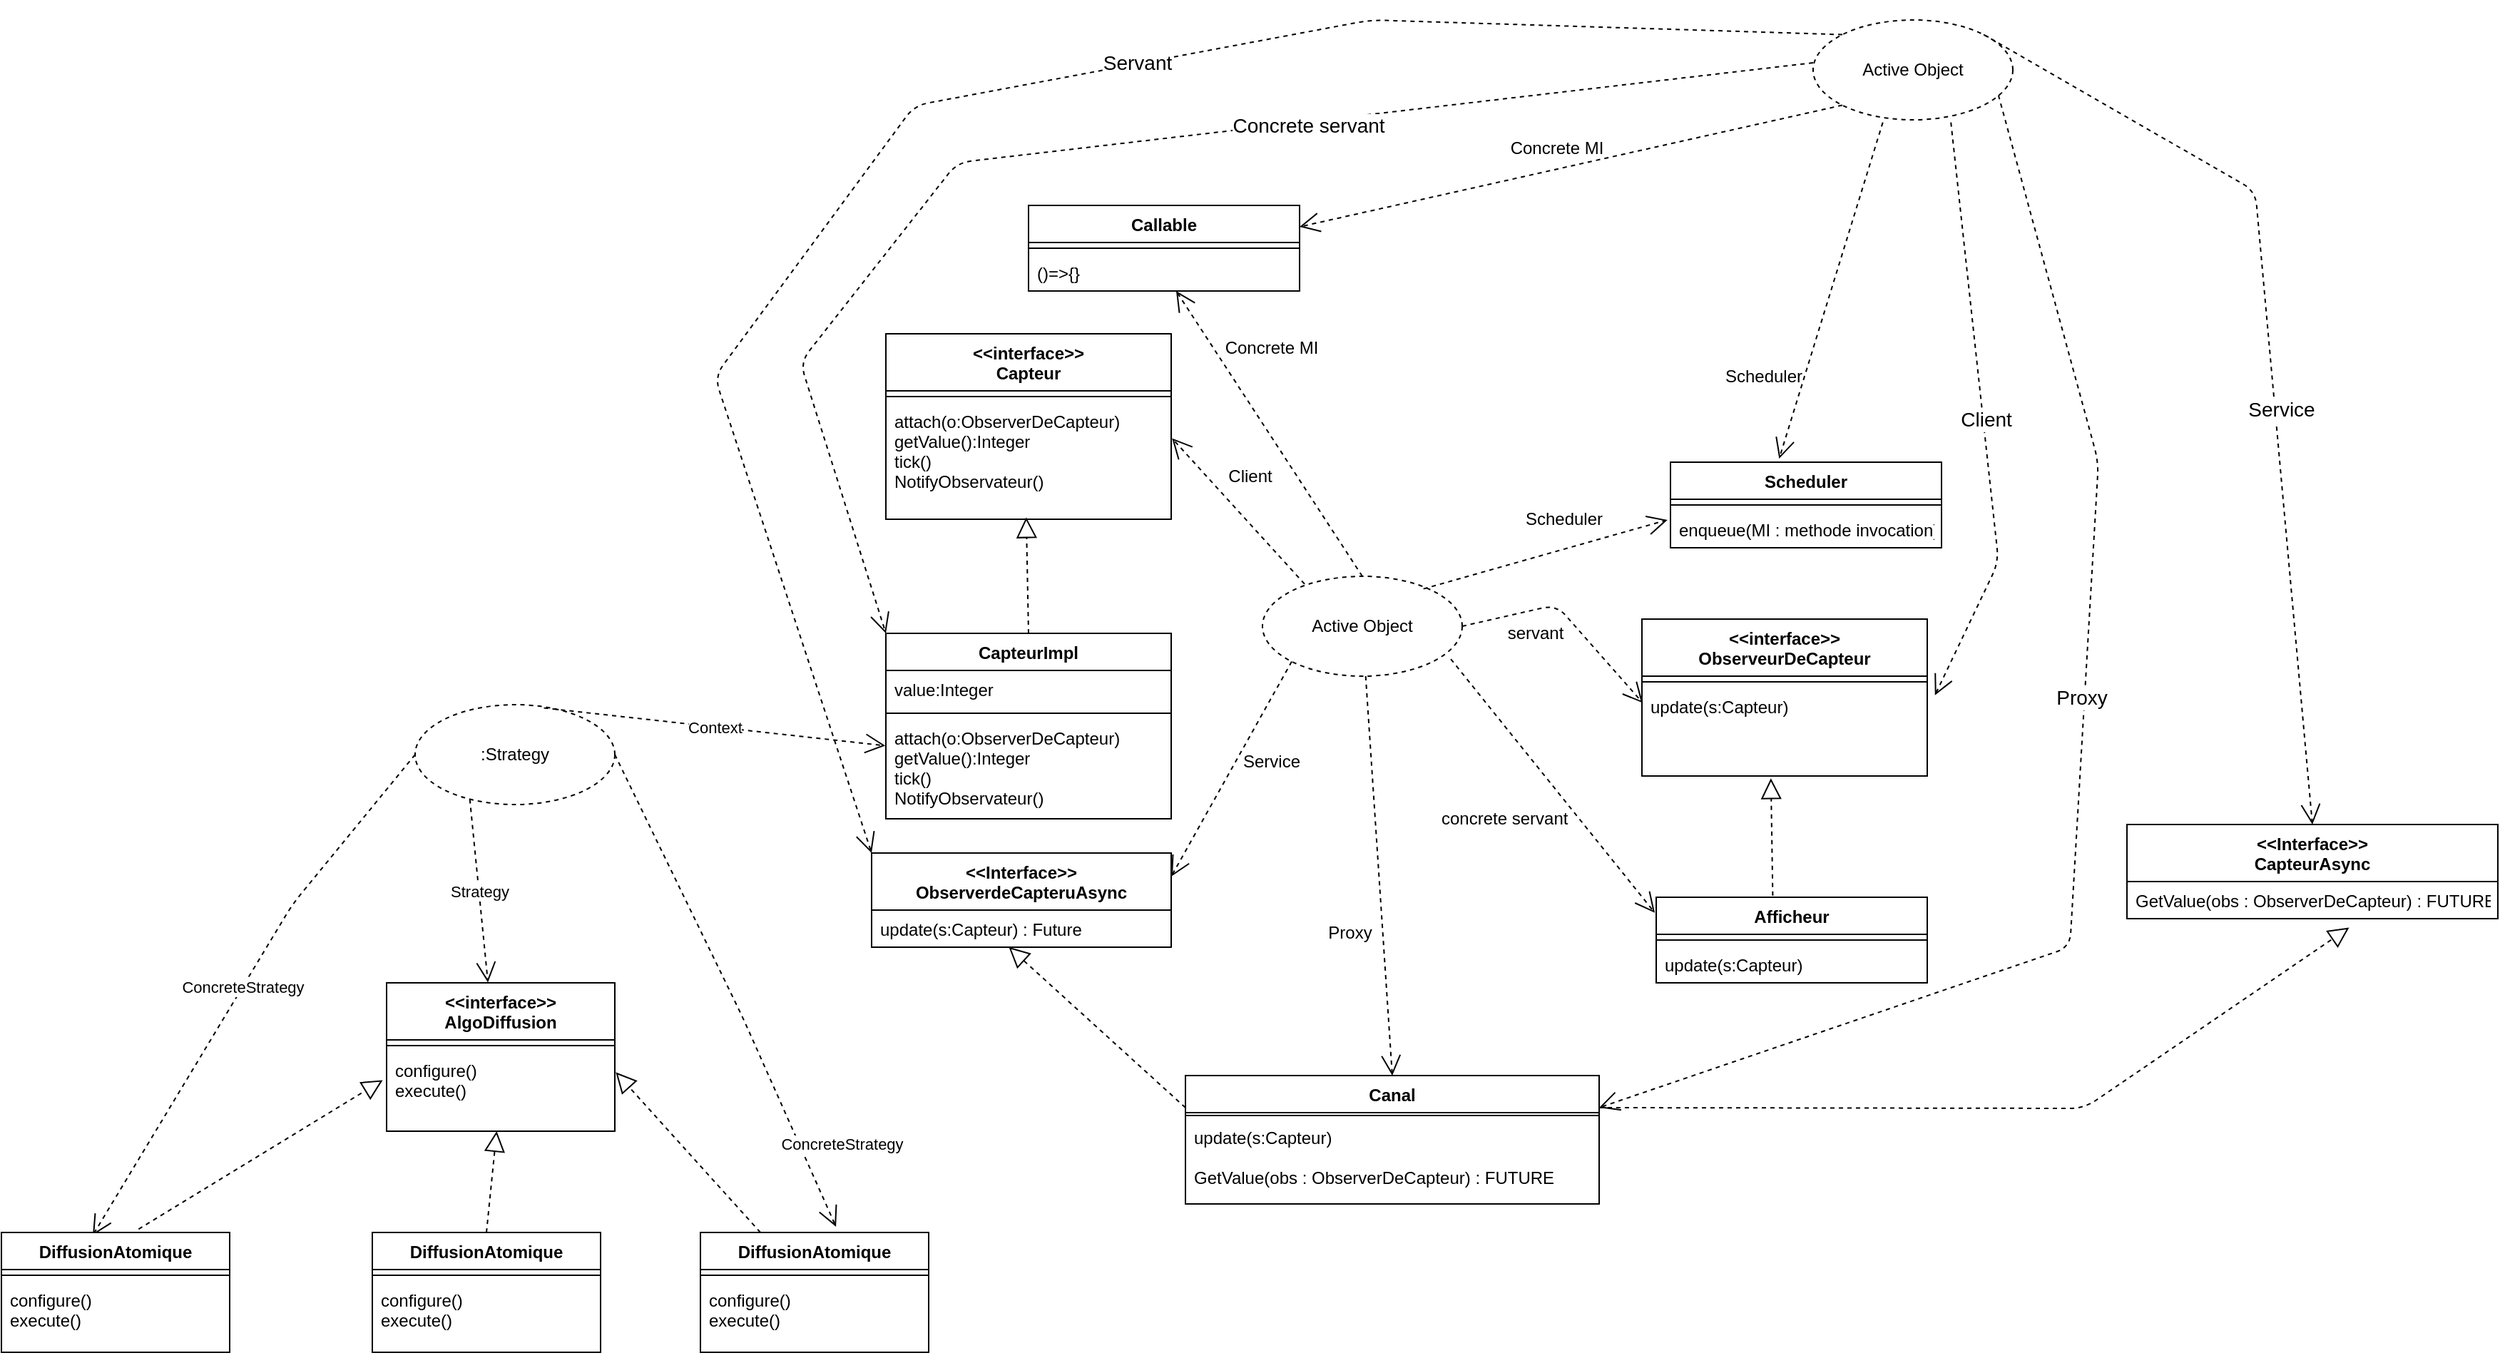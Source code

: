 <mxfile version="15.9.6" type="github" pages="2">
  <diagram id="2mUD2TC-FFIhJfvZiqMT" name="M1 types">
    <mxGraphModel dx="3163" dy="2406" grid="1" gridSize="10" guides="1" tooltips="1" connect="1" arrows="1" fold="1" page="1" pageScale="1" pageWidth="827" pageHeight="1169" math="0" shadow="0">
      <root>
        <mxCell id="0" />
        <mxCell id="1" parent="0" />
        <mxCell id="lQtd0ZYqk-3RHYO5bnGG-3" value="&lt;&lt;interface&gt;&gt;&#xa;Capteur" style="swimlane;fontStyle=1;align=center;verticalAlign=top;childLayout=stackLayout;horizontal=1;startSize=40;horizontalStack=0;resizeParent=1;resizeParentMax=0;resizeLast=0;collapsible=1;marginBottom=0;" parent="1" vertex="1">
          <mxGeometry x="80" y="130" width="200" height="130" as="geometry" />
        </mxCell>
        <mxCell id="lQtd0ZYqk-3RHYO5bnGG-5" value="" style="line;strokeWidth=1;fillColor=none;align=left;verticalAlign=middle;spacingTop=-1;spacingLeft=3;spacingRight=3;rotatable=0;labelPosition=right;points=[];portConstraint=eastwest;" parent="lQtd0ZYqk-3RHYO5bnGG-3" vertex="1">
          <mxGeometry y="40" width="200" height="8" as="geometry" />
        </mxCell>
        <mxCell id="lQtd0ZYqk-3RHYO5bnGG-6" value="attach(o:ObserverDeCapteur)&#xa;getValue():Integer&#xa;tick()&#xa;NotifyObservateur()" style="text;strokeColor=none;fillColor=none;align=left;verticalAlign=top;spacingLeft=4;spacingRight=4;overflow=hidden;rotatable=0;points=[[0,0.5],[1,0.5]];portConstraint=eastwest;" parent="lQtd0ZYqk-3RHYO5bnGG-3" vertex="1">
          <mxGeometry y="48" width="200" height="82" as="geometry" />
        </mxCell>
        <mxCell id="lQtd0ZYqk-3RHYO5bnGG-7" value="&lt;&lt;interface&gt;&gt;&#xa;ObserveurDeCapteur" style="swimlane;fontStyle=1;align=center;verticalAlign=top;childLayout=stackLayout;horizontal=1;startSize=40;horizontalStack=0;resizeParent=1;resizeParentMax=0;resizeLast=0;collapsible=1;marginBottom=0;" parent="1" vertex="1">
          <mxGeometry x="610" y="330" width="200" height="110" as="geometry" />
        </mxCell>
        <mxCell id="lQtd0ZYqk-3RHYO5bnGG-8" value="" style="line;strokeWidth=1;fillColor=none;align=left;verticalAlign=middle;spacingTop=-1;spacingLeft=3;spacingRight=3;rotatable=0;labelPosition=right;points=[];portConstraint=eastwest;" parent="lQtd0ZYqk-3RHYO5bnGG-7" vertex="1">
          <mxGeometry y="40" width="200" height="8" as="geometry" />
        </mxCell>
        <mxCell id="lQtd0ZYqk-3RHYO5bnGG-9" value="update(s:Capteur)" style="text;strokeColor=none;fillColor=none;align=left;verticalAlign=top;spacingLeft=4;spacingRight=4;overflow=hidden;rotatable=0;points=[[0,0.5],[1,0.5]];portConstraint=eastwest;" parent="lQtd0ZYqk-3RHYO5bnGG-7" vertex="1">
          <mxGeometry y="48" width="200" height="62" as="geometry" />
        </mxCell>
        <mxCell id="lQtd0ZYqk-3RHYO5bnGG-20" value="" style="endArrow=block;dashed=1;endFill=0;endSize=12;html=1;exitX=0.5;exitY=0;exitDx=0;exitDy=0;entryX=0.492;entryY=0.984;entryDx=0;entryDy=0;entryPerimeter=0;" parent="1" source="lQtd0ZYqk-3RHYO5bnGG-12" target="lQtd0ZYqk-3RHYO5bnGG-6" edge="1">
          <mxGeometry width="160" relative="1" as="geometry">
            <mxPoint x="330" y="400" as="sourcePoint" />
            <mxPoint x="490" y="400" as="targetPoint" />
          </mxGeometry>
        </mxCell>
        <mxCell id="lQtd0ZYqk-3RHYO5bnGG-21" value="" style="endArrow=block;dashed=1;endFill=0;endSize=12;html=1;exitX=0.43;exitY=-0.019;exitDx=0;exitDy=0;exitPerimeter=0;entryX=0.452;entryY=1.027;entryDx=0;entryDy=0;entryPerimeter=0;" parent="1" source="lQtd0ZYqk-3RHYO5bnGG-16" target="lQtd0ZYqk-3RHYO5bnGG-9" edge="1">
          <mxGeometry width="160" relative="1" as="geometry">
            <mxPoint x="570" y="280" as="sourcePoint" />
            <mxPoint x="730" y="280" as="targetPoint" />
          </mxGeometry>
        </mxCell>
        <mxCell id="lQtd0ZYqk-3RHYO5bnGG-12" value="CapteurImpl" style="swimlane;fontStyle=1;align=center;verticalAlign=top;childLayout=stackLayout;horizontal=1;startSize=26;horizontalStack=0;resizeParent=1;resizeParentMax=0;resizeLast=0;collapsible=1;marginBottom=0;" parent="1" vertex="1">
          <mxGeometry x="80" y="340" width="200" height="130" as="geometry" />
        </mxCell>
        <mxCell id="lQtd0ZYqk-3RHYO5bnGG-13" value="value:Integer" style="text;strokeColor=none;fillColor=none;align=left;verticalAlign=top;spacingLeft=4;spacingRight=4;overflow=hidden;rotatable=0;points=[[0,0.5],[1,0.5]];portConstraint=eastwest;" parent="lQtd0ZYqk-3RHYO5bnGG-12" vertex="1">
          <mxGeometry y="26" width="200" height="26" as="geometry" />
        </mxCell>
        <mxCell id="lQtd0ZYqk-3RHYO5bnGG-14" value="" style="line;strokeWidth=1;fillColor=none;align=left;verticalAlign=middle;spacingTop=-1;spacingLeft=3;spacingRight=3;rotatable=0;labelPosition=right;points=[];portConstraint=eastwest;" parent="lQtd0ZYqk-3RHYO5bnGG-12" vertex="1">
          <mxGeometry y="52" width="200" height="8" as="geometry" />
        </mxCell>
        <mxCell id="lQtd0ZYqk-3RHYO5bnGG-15" value="attach(o:ObserverDeCapteur)&#xa;getValue():Integer&#xa;tick()&#xa;NotifyObservateur()" style="text;strokeColor=none;fillColor=none;align=left;verticalAlign=top;spacingLeft=4;spacingRight=4;overflow=hidden;rotatable=0;points=[[0,0.5],[1,0.5]];portConstraint=eastwest;" parent="lQtd0ZYqk-3RHYO5bnGG-12" vertex="1">
          <mxGeometry y="60" width="200" height="70" as="geometry" />
        </mxCell>
        <mxCell id="lQtd0ZYqk-3RHYO5bnGG-23" value="" style="endArrow=open;endSize=12;dashed=1;html=1;exitX=0.943;exitY=0.829;exitDx=0;exitDy=0;exitPerimeter=0;entryX=-0.005;entryY=0.182;entryDx=0;entryDy=0;entryPerimeter=0;" parent="1" source="u4inovR8USdmvOTjzRPa-23" target="lQtd0ZYqk-3RHYO5bnGG-16" edge="1">
          <mxGeometry x="-0.562" y="-42" width="160" relative="1" as="geometry">
            <mxPoint x="449.7" y="323.7" as="sourcePoint" />
            <mxPoint x="560" y="470" as="targetPoint" />
            <mxPoint as="offset" />
          </mxGeometry>
        </mxCell>
        <mxCell id="lQtd0ZYqk-3RHYO5bnGG-16" value="Afficheur" style="swimlane;fontStyle=1;align=center;verticalAlign=top;childLayout=stackLayout;horizontal=1;startSize=26;horizontalStack=0;resizeParent=1;resizeParentMax=0;resizeLast=0;collapsible=1;marginBottom=0;" parent="1" vertex="1">
          <mxGeometry x="620" y="525" width="190" height="60" as="geometry" />
        </mxCell>
        <mxCell id="lQtd0ZYqk-3RHYO5bnGG-18" value="" style="line;strokeWidth=1;fillColor=none;align=left;verticalAlign=middle;spacingTop=-1;spacingLeft=3;spacingRight=3;rotatable=0;labelPosition=right;points=[];portConstraint=eastwest;" parent="lQtd0ZYqk-3RHYO5bnGG-16" vertex="1">
          <mxGeometry y="26" width="190" height="8" as="geometry" />
        </mxCell>
        <mxCell id="lQtd0ZYqk-3RHYO5bnGG-19" value="update(s:Capteur)" style="text;strokeColor=none;fillColor=none;align=left;verticalAlign=top;spacingLeft=4;spacingRight=4;overflow=hidden;rotatable=0;points=[[0,0.5],[1,0.5]];portConstraint=eastwest;" parent="lQtd0ZYqk-3RHYO5bnGG-16" vertex="1">
          <mxGeometry y="34" width="190" height="26" as="geometry" />
        </mxCell>
        <mxCell id="lQtd0ZYqk-3RHYO5bnGG-24" value=":Strategy" style="ellipse;whiteSpace=wrap;html=1;dashed=1;" parent="1" vertex="1">
          <mxGeometry x="-250" y="390" width="140" height="70" as="geometry" />
        </mxCell>
        <mxCell id="lQtd0ZYqk-3RHYO5bnGG-25" value="&lt;&lt;interface&gt;&gt;&#xa;AlgoDiffusion" style="swimlane;fontStyle=1;align=center;verticalAlign=top;childLayout=stackLayout;horizontal=1;startSize=40;horizontalStack=0;resizeParent=1;resizeParentMax=0;resizeLast=0;collapsible=1;marginBottom=0;" parent="1" vertex="1">
          <mxGeometry x="-270" y="585" width="160" height="104" as="geometry" />
        </mxCell>
        <mxCell id="lQtd0ZYqk-3RHYO5bnGG-27" value="" style="line;strokeWidth=1;fillColor=none;align=left;verticalAlign=middle;spacingTop=-1;spacingLeft=3;spacingRight=3;rotatable=0;labelPosition=right;points=[];portConstraint=eastwest;" parent="lQtd0ZYqk-3RHYO5bnGG-25" vertex="1">
          <mxGeometry y="40" width="160" height="8" as="geometry" />
        </mxCell>
        <mxCell id="lQtd0ZYqk-3RHYO5bnGG-28" value="configure()&#xa;execute()" style="text;strokeColor=none;fillColor=none;align=left;verticalAlign=top;spacingLeft=4;spacingRight=4;overflow=hidden;rotatable=0;points=[[0,0.5],[1,0.5]];portConstraint=eastwest;" parent="lQtd0ZYqk-3RHYO5bnGG-25" vertex="1">
          <mxGeometry y="48" width="160" height="56" as="geometry" />
        </mxCell>
        <mxCell id="lQtd0ZYqk-3RHYO5bnGG-29" value="Strategy" style="endArrow=open;endSize=12;dashed=1;html=1;exitX=0.274;exitY=0.948;exitDx=0;exitDy=0;exitPerimeter=0;entryX=0.444;entryY=-0.003;entryDx=0;entryDy=0;entryPerimeter=0;" parent="1" source="lQtd0ZYqk-3RHYO5bnGG-24" target="lQtd0ZYqk-3RHYO5bnGG-25" edge="1">
          <mxGeometry width="160" relative="1" as="geometry">
            <mxPoint x="340" y="560" as="sourcePoint" />
            <mxPoint x="500" y="560" as="targetPoint" />
          </mxGeometry>
        </mxCell>
        <mxCell id="lQtd0ZYqk-3RHYO5bnGG-30" value="Context" style="endArrow=open;endSize=12;dashed=1;html=1;exitX=0.645;exitY=0.033;exitDx=0;exitDy=0;exitPerimeter=0;entryX=-0.002;entryY=0.268;entryDx=0;entryDy=0;entryPerimeter=0;" parent="1" source="lQtd0ZYqk-3RHYO5bnGG-24" target="lQtd0ZYqk-3RHYO5bnGG-15" edge="1">
          <mxGeometry width="160" relative="1" as="geometry">
            <mxPoint x="300" y="530" as="sourcePoint" />
            <mxPoint x="460" y="530" as="targetPoint" />
          </mxGeometry>
        </mxCell>
        <mxCell id="lQtd0ZYqk-3RHYO5bnGG-31" value="DiffusionAtomique" style="swimlane;fontStyle=1;align=center;verticalAlign=top;childLayout=stackLayout;horizontal=1;startSize=26;horizontalStack=0;resizeParent=1;resizeParentMax=0;resizeLast=0;collapsible=1;marginBottom=0;" parent="1" vertex="1">
          <mxGeometry x="-280" y="760" width="160" height="84" as="geometry" />
        </mxCell>
        <mxCell id="lQtd0ZYqk-3RHYO5bnGG-33" value="" style="line;strokeWidth=1;fillColor=none;align=left;verticalAlign=middle;spacingTop=-1;spacingLeft=3;spacingRight=3;rotatable=0;labelPosition=right;points=[];portConstraint=eastwest;" parent="lQtd0ZYqk-3RHYO5bnGG-31" vertex="1">
          <mxGeometry y="26" width="160" height="8" as="geometry" />
        </mxCell>
        <mxCell id="lQtd0ZYqk-3RHYO5bnGG-34" value="configure()&#xa;execute()" style="text;strokeColor=none;fillColor=none;align=left;verticalAlign=top;spacingLeft=4;spacingRight=4;overflow=hidden;rotatable=0;points=[[0,0.5],[1,0.5]];portConstraint=eastwest;" parent="lQtd0ZYqk-3RHYO5bnGG-31" vertex="1">
          <mxGeometry y="34" width="160" height="50" as="geometry" />
        </mxCell>
        <mxCell id="lQtd0ZYqk-3RHYO5bnGG-36" value="ConcreteStrategy" style="endArrow=open;endSize=12;dashed=1;html=1;exitX=0;exitY=0.5;exitDx=0;exitDy=0;entryX=0.4;entryY=0.024;entryDx=0;entryDy=0;entryPerimeter=0;" parent="1" source="lQtd0ZYqk-3RHYO5bnGG-24" target="u4inovR8USdmvOTjzRPa-1" edge="1">
          <mxGeometry width="160" relative="1" as="geometry">
            <mxPoint x="400" y="560" as="sourcePoint" />
            <mxPoint x="560" y="560" as="targetPoint" />
            <Array as="points">
              <mxPoint x="-336" y="530" />
            </Array>
          </mxGeometry>
        </mxCell>
        <mxCell id="u4inovR8USdmvOTjzRPa-1" value="DiffusionAtomique" style="swimlane;fontStyle=1;align=center;verticalAlign=top;childLayout=stackLayout;horizontal=1;startSize=26;horizontalStack=0;resizeParent=1;resizeParentMax=0;resizeLast=0;collapsible=1;marginBottom=0;" parent="1" vertex="1">
          <mxGeometry x="-540" y="760" width="160" height="84" as="geometry" />
        </mxCell>
        <mxCell id="u4inovR8USdmvOTjzRPa-2" value="" style="line;strokeWidth=1;fillColor=none;align=left;verticalAlign=middle;spacingTop=-1;spacingLeft=3;spacingRight=3;rotatable=0;labelPosition=right;points=[];portConstraint=eastwest;" parent="u4inovR8USdmvOTjzRPa-1" vertex="1">
          <mxGeometry y="26" width="160" height="8" as="geometry" />
        </mxCell>
        <mxCell id="u4inovR8USdmvOTjzRPa-3" value="configure()&#xa;execute()" style="text;strokeColor=none;fillColor=none;align=left;verticalAlign=top;spacingLeft=4;spacingRight=4;overflow=hidden;rotatable=0;points=[[0,0.5],[1,0.5]];portConstraint=eastwest;" parent="u4inovR8USdmvOTjzRPa-1" vertex="1">
          <mxGeometry y="34" width="160" height="50" as="geometry" />
        </mxCell>
        <mxCell id="u4inovR8USdmvOTjzRPa-4" value="DiffusionAtomique" style="swimlane;fontStyle=1;align=center;verticalAlign=top;childLayout=stackLayout;horizontal=1;startSize=26;horizontalStack=0;resizeParent=1;resizeParentMax=0;resizeLast=0;collapsible=1;marginBottom=0;" parent="1" vertex="1">
          <mxGeometry x="-50" y="760" width="160" height="84" as="geometry" />
        </mxCell>
        <mxCell id="u4inovR8USdmvOTjzRPa-5" value="" style="line;strokeWidth=1;fillColor=none;align=left;verticalAlign=middle;spacingTop=-1;spacingLeft=3;spacingRight=3;rotatable=0;labelPosition=right;points=[];portConstraint=eastwest;" parent="u4inovR8USdmvOTjzRPa-4" vertex="1">
          <mxGeometry y="26" width="160" height="8" as="geometry" />
        </mxCell>
        <mxCell id="u4inovR8USdmvOTjzRPa-6" value="configure()&#xa;execute()" style="text;strokeColor=none;fillColor=none;align=left;verticalAlign=top;spacingLeft=4;spacingRight=4;overflow=hidden;rotatable=0;points=[[0,0.5],[1,0.5]];portConstraint=eastwest;" parent="u4inovR8USdmvOTjzRPa-4" vertex="1">
          <mxGeometry y="34" width="160" height="50" as="geometry" />
        </mxCell>
        <mxCell id="u4inovR8USdmvOTjzRPa-7" value="ConcreteStrategy" style="endArrow=open;endSize=12;dashed=1;html=1;exitX=1;exitY=0.5;exitDx=0;exitDy=0;entryX=0.594;entryY=-0.048;entryDx=0;entryDy=0;entryPerimeter=0;" parent="1" source="lQtd0ZYqk-3RHYO5bnGG-24" target="u4inovR8USdmvOTjzRPa-4" edge="1">
          <mxGeometry x="0.719" y="27" width="160" relative="1" as="geometry">
            <mxPoint x="120" y="575" as="sourcePoint" />
            <mxPoint x="-106" y="792.016" as="targetPoint" />
            <Array as="points">
              <mxPoint x="-20" y="610" />
            </Array>
            <mxPoint as="offset" />
          </mxGeometry>
        </mxCell>
        <mxCell id="u4inovR8USdmvOTjzRPa-17" value="" style="endArrow=block;dashed=1;endFill=0;endSize=12;html=1;exitX=0.601;exitY=-0.028;exitDx=0;exitDy=0;exitPerimeter=0;entryX=-0.017;entryY=0.361;entryDx=0;entryDy=0;entryPerimeter=0;" parent="1" source="u4inovR8USdmvOTjzRPa-1" target="lQtd0ZYqk-3RHYO5bnGG-28" edge="1">
          <mxGeometry width="160" relative="1" as="geometry">
            <mxPoint x="160" y="880" as="sourcePoint" />
            <mxPoint x="163.636" y="764" as="targetPoint" />
            <Array as="points" />
          </mxGeometry>
        </mxCell>
        <mxCell id="u4inovR8USdmvOTjzRPa-23" value="Active Object" style="ellipse;whiteSpace=wrap;html=1;dashed=1;" parent="1" vertex="1">
          <mxGeometry x="344" y="300" width="140" height="70" as="geometry" />
        </mxCell>
        <mxCell id="u4inovR8USdmvOTjzRPa-24" value="concrete servant&amp;nbsp;" style="text;html=1;align=center;verticalAlign=middle;resizable=0;points=[];autosize=1;strokeColor=none;fillColor=none;" parent="1" vertex="1">
          <mxGeometry x="460" y="460" width="110" height="20" as="geometry" />
        </mxCell>
        <mxCell id="_2_z6lYFaP5D1PRAQBcr-3" value="" style="endArrow=open;endSize=12;dashed=1;html=1;exitX=1;exitY=0.5;exitDx=0;exitDy=0;entryX=0.003;entryY=0.174;entryDx=0;entryDy=0;entryPerimeter=0;" edge="1" parent="1" source="u4inovR8USdmvOTjzRPa-23" target="lQtd0ZYqk-3RHYO5bnGG-9">
          <mxGeometry x="-0.562" y="-42" width="160" relative="1" as="geometry">
            <mxPoint x="482.02" y="338.03" as="sourcePoint" />
            <mxPoint x="609.05" y="450.92" as="targetPoint" />
            <mxPoint as="offset" />
            <Array as="points">
              <mxPoint x="550" y="320" />
            </Array>
          </mxGeometry>
        </mxCell>
        <mxCell id="_2_z6lYFaP5D1PRAQBcr-4" value="servant" style="text;html=1;align=center;verticalAlign=middle;resizable=0;points=[];autosize=1;strokeColor=none;fillColor=none;" vertex="1" parent="1">
          <mxGeometry x="510" y="330" width="50" height="20" as="geometry" />
        </mxCell>
        <mxCell id="_2_z6lYFaP5D1PRAQBcr-5" value="Scheduler" style="swimlane;fontStyle=1;align=center;verticalAlign=top;childLayout=stackLayout;horizontal=1;startSize=26;horizontalStack=0;resizeParent=1;resizeParentMax=0;resizeLast=0;collapsible=1;marginBottom=0;" vertex="1" parent="1">
          <mxGeometry x="630" y="220" width="190" height="60" as="geometry" />
        </mxCell>
        <mxCell id="_2_z6lYFaP5D1PRAQBcr-6" value="" style="line;strokeWidth=1;fillColor=none;align=left;verticalAlign=middle;spacingTop=-1;spacingLeft=3;spacingRight=3;rotatable=0;labelPosition=right;points=[];portConstraint=eastwest;" vertex="1" parent="_2_z6lYFaP5D1PRAQBcr-5">
          <mxGeometry y="26" width="190" height="8" as="geometry" />
        </mxCell>
        <mxCell id="_2_z6lYFaP5D1PRAQBcr-7" value="enqueue(MI : methode invocation)" style="text;strokeColor=none;fillColor=none;align=left;verticalAlign=top;spacingLeft=4;spacingRight=4;overflow=hidden;rotatable=0;points=[[0,0.5],[1,0.5]];portConstraint=eastwest;" vertex="1" parent="_2_z6lYFaP5D1PRAQBcr-5">
          <mxGeometry y="34" width="190" height="26" as="geometry" />
        </mxCell>
        <mxCell id="_2_z6lYFaP5D1PRAQBcr-9" value="" style="endArrow=open;endSize=12;dashed=1;html=1;exitX=0.806;exitY=0.126;exitDx=0;exitDy=0;entryX=-0.011;entryY=0.248;entryDx=0;entryDy=0;entryPerimeter=0;exitPerimeter=0;" edge="1" parent="1" source="u4inovR8USdmvOTjzRPa-23" target="_2_z6lYFaP5D1PRAQBcr-7">
          <mxGeometry x="-0.562" y="-42" width="160" relative="1" as="geometry">
            <mxPoint x="480" y="305" as="sourcePoint" />
            <mxPoint x="620.6" y="398.788" as="targetPoint" />
            <mxPoint as="offset" />
            <Array as="points" />
          </mxGeometry>
        </mxCell>
        <mxCell id="_2_z6lYFaP5D1PRAQBcr-10" value="Scheduler" style="text;html=1;align=center;verticalAlign=middle;resizable=0;points=[];autosize=1;strokeColor=none;fillColor=none;" vertex="1" parent="1">
          <mxGeometry x="520" y="250" width="70" height="20" as="geometry" />
        </mxCell>
        <mxCell id="_2_z6lYFaP5D1PRAQBcr-11" value="Callable" style="swimlane;fontStyle=1;align=center;verticalAlign=top;childLayout=stackLayout;horizontal=1;startSize=26;horizontalStack=0;resizeParent=1;resizeParentMax=0;resizeLast=0;collapsible=1;marginBottom=0;" vertex="1" parent="1">
          <mxGeometry x="180" y="40" width="190" height="60" as="geometry" />
        </mxCell>
        <mxCell id="_2_z6lYFaP5D1PRAQBcr-12" value="" style="line;strokeWidth=1;fillColor=none;align=left;verticalAlign=middle;spacingTop=-1;spacingLeft=3;spacingRight=3;rotatable=0;labelPosition=right;points=[];portConstraint=eastwest;" vertex="1" parent="_2_z6lYFaP5D1PRAQBcr-11">
          <mxGeometry y="26" width="190" height="8" as="geometry" />
        </mxCell>
        <mxCell id="_2_z6lYFaP5D1PRAQBcr-13" value="()=&gt;{}" style="text;strokeColor=none;fillColor=none;align=left;verticalAlign=top;spacingLeft=4;spacingRight=4;overflow=hidden;rotatable=0;points=[[0,0.5],[1,0.5]];portConstraint=eastwest;" vertex="1" parent="_2_z6lYFaP5D1PRAQBcr-11">
          <mxGeometry y="34" width="190" height="26" as="geometry" />
        </mxCell>
        <mxCell id="_2_z6lYFaP5D1PRAQBcr-14" value="" style="endArrow=open;endSize=12;dashed=1;html=1;exitX=0.5;exitY=0;exitDx=0;exitDy=0;" edge="1" parent="1" source="u4inovR8USdmvOTjzRPa-23" target="_2_z6lYFaP5D1PRAQBcr-13">
          <mxGeometry x="-0.562" y="-42" width="160" relative="1" as="geometry">
            <mxPoint x="452.84" y="278.82" as="sourcePoint" />
            <mxPoint x="622.91" y="215.448" as="targetPoint" />
            <mxPoint as="offset" />
            <Array as="points" />
          </mxGeometry>
        </mxCell>
        <mxCell id="_2_z6lYFaP5D1PRAQBcr-15" value="Concrete MI" style="text;html=1;align=center;verticalAlign=middle;resizable=0;points=[];autosize=1;strokeColor=none;fillColor=none;" vertex="1" parent="1">
          <mxGeometry x="310" y="130" width="80" height="20" as="geometry" />
        </mxCell>
        <mxCell id="_2_z6lYFaP5D1PRAQBcr-18" value="" style="endArrow=open;endSize=12;dashed=1;html=1;exitX=0.211;exitY=0.078;exitDx=0;exitDy=0;exitPerimeter=0;entryX=1.003;entryY=0.308;entryDx=0;entryDy=0;entryPerimeter=0;" edge="1" parent="1" source="u4inovR8USdmvOTjzRPa-23" target="lQtd0ZYqk-3RHYO5bnGG-6">
          <mxGeometry x="-0.562" y="-42" width="160" relative="1" as="geometry">
            <mxPoint x="482.02" y="338.03" as="sourcePoint" />
            <mxPoint x="609.05" y="450.92" as="targetPoint" />
            <mxPoint as="offset" />
          </mxGeometry>
        </mxCell>
        <mxCell id="_2_z6lYFaP5D1PRAQBcr-19" value="Client" style="text;html=1;align=center;verticalAlign=middle;resizable=0;points=[];autosize=1;strokeColor=none;fillColor=none;" vertex="1" parent="1">
          <mxGeometry x="310" y="220" width="50" height="20" as="geometry" />
        </mxCell>
        <mxCell id="_2_z6lYFaP5D1PRAQBcr-20" value="Proxy" style="text;html=1;align=center;verticalAlign=middle;resizable=0;points=[];autosize=1;strokeColor=none;fillColor=none;" vertex="1" parent="1">
          <mxGeometry x="380" y="540" width="50" height="20" as="geometry" />
        </mxCell>
        <mxCell id="_2_z6lYFaP5D1PRAQBcr-21" value="Canal" style="swimlane;fontStyle=1;align=center;verticalAlign=top;childLayout=stackLayout;horizontal=1;startSize=26;horizontalStack=0;resizeParent=1;resizeParentMax=0;resizeLast=0;collapsible=1;marginBottom=0;" vertex="1" parent="1">
          <mxGeometry x="290" y="650" width="290" height="90" as="geometry" />
        </mxCell>
        <mxCell id="_2_z6lYFaP5D1PRAQBcr-22" value="" style="line;strokeWidth=1;fillColor=none;align=left;verticalAlign=middle;spacingTop=-1;spacingLeft=3;spacingRight=3;rotatable=0;labelPosition=right;points=[];portConstraint=eastwest;" vertex="1" parent="_2_z6lYFaP5D1PRAQBcr-21">
          <mxGeometry y="26" width="290" height="4" as="geometry" />
        </mxCell>
        <mxCell id="_2_z6lYFaP5D1PRAQBcr-23" value="update(s:Capteur)&#xa;&#xa;GetValue(obs : ObserverDeCapteur) : FUTURE&#xa;" style="text;strokeColor=none;fillColor=none;align=left;verticalAlign=top;spacingLeft=4;spacingRight=4;overflow=hidden;rotatable=0;points=[[0,0.5],[1,0.5]];portConstraint=eastwest;" vertex="1" parent="_2_z6lYFaP5D1PRAQBcr-21">
          <mxGeometry y="30" width="290" height="60" as="geometry" />
        </mxCell>
        <mxCell id="_2_z6lYFaP5D1PRAQBcr-24" value="&lt;&lt;Interface&gt;&gt;&#xa;ObserverdeCapteruAsync" style="swimlane;fontStyle=1;align=center;verticalAlign=top;childLayout=stackLayout;horizontal=1;startSize=40;horizontalStack=0;resizeParent=1;resizeParentMax=0;resizeLast=0;collapsible=1;marginBottom=0;" vertex="1" parent="1">
          <mxGeometry x="70" y="494" width="210" height="66" as="geometry" />
        </mxCell>
        <mxCell id="_2_z6lYFaP5D1PRAQBcr-26" value="update(s:Capteur) : Future" style="text;strokeColor=none;fillColor=none;align=left;verticalAlign=top;spacingLeft=4;spacingRight=4;overflow=hidden;rotatable=0;points=[[0,0.5],[1,0.5]];portConstraint=eastwest;" vertex="1" parent="_2_z6lYFaP5D1PRAQBcr-24">
          <mxGeometry y="40" width="210" height="26" as="geometry" />
        </mxCell>
        <mxCell id="_2_z6lYFaP5D1PRAQBcr-25" value="" style="line;strokeWidth=1;fillColor=none;align=left;verticalAlign=middle;spacingTop=-1;spacingLeft=3;spacingRight=3;rotatable=0;labelPosition=right;points=[];portConstraint=eastwest;" vertex="1" parent="_2_z6lYFaP5D1PRAQBcr-24">
          <mxGeometry y="66" width="210" as="geometry" />
        </mxCell>
        <mxCell id="_2_z6lYFaP5D1PRAQBcr-28" value="" style="endArrow=block;dashed=1;endFill=0;endSize=12;html=1;entryX=1.004;entryY=0.262;entryDx=0;entryDy=0;entryPerimeter=0;" edge="1" parent="1" source="u4inovR8USdmvOTjzRPa-4" target="lQtd0ZYqk-3RHYO5bnGG-28">
          <mxGeometry width="160" relative="1" as="geometry">
            <mxPoint x="-433.84" y="767.648" as="sourcePoint" />
            <mxPoint x="-262.72" y="663.216" as="targetPoint" />
            <Array as="points" />
          </mxGeometry>
        </mxCell>
        <mxCell id="_2_z6lYFaP5D1PRAQBcr-29" value="" style="endArrow=block;dashed=1;endFill=0;endSize=12;html=1;exitX=0.5;exitY=0;exitDx=0;exitDy=0;" edge="1" parent="1" source="lQtd0ZYqk-3RHYO5bnGG-31" target="lQtd0ZYqk-3RHYO5bnGG-28">
          <mxGeometry width="160" relative="1" as="geometry">
            <mxPoint x="-423.84" y="777.648" as="sourcePoint" />
            <mxPoint x="-252.72" y="673.216" as="targetPoint" />
            <Array as="points" />
          </mxGeometry>
        </mxCell>
        <mxCell id="_2_z6lYFaP5D1PRAQBcr-31" value="" style="endArrow=open;endSize=12;dashed=1;html=1;exitX=0;exitY=1;exitDx=0;exitDy=0;entryX=1;entryY=0.25;entryDx=0;entryDy=0;" edge="1" parent="1" source="u4inovR8USdmvOTjzRPa-23" target="_2_z6lYFaP5D1PRAQBcr-24">
          <mxGeometry x="-0.562" y="-42" width="160" relative="1" as="geometry">
            <mxPoint x="390.68" y="342.1" as="sourcePoint" />
            <mxPoint x="290.6" y="426.59" as="targetPoint" />
            <mxPoint as="offset" />
          </mxGeometry>
        </mxCell>
        <mxCell id="_2_z6lYFaP5D1PRAQBcr-32" value="Service" style="text;html=1;align=center;verticalAlign=middle;resizable=0;points=[];autosize=1;strokeColor=none;fillColor=none;" vertex="1" parent="1">
          <mxGeometry x="320" y="420" width="60" height="20" as="geometry" />
        </mxCell>
        <mxCell id="_2_z6lYFaP5D1PRAQBcr-34" value="" style="endArrow=open;endSize=12;dashed=1;html=1;entryX=0.5;entryY=0;entryDx=0;entryDy=0;" edge="1" parent="1" source="u4inovR8USdmvOTjzRPa-23" target="_2_z6lYFaP5D1PRAQBcr-21">
          <mxGeometry x="-0.562" y="-42" width="160" relative="1" as="geometry">
            <mxPoint x="400.68" y="352.1" as="sourcePoint" />
            <mxPoint x="300.6" y="436.59" as="targetPoint" />
            <mxPoint as="offset" />
          </mxGeometry>
        </mxCell>
        <mxCell id="_2_z6lYFaP5D1PRAQBcr-36" value="" style="endArrow=block;dashed=1;endFill=0;endSize=12;html=1;entryX=0.458;entryY=0.996;entryDx=0;entryDy=0;entryPerimeter=0;exitX=0;exitY=0.25;exitDx=0;exitDy=0;" edge="1" parent="1" source="_2_z6lYFaP5D1PRAQBcr-21" target="_2_z6lYFaP5D1PRAQBcr-26">
          <mxGeometry width="160" relative="1" as="geometry">
            <mxPoint x="2.074" y="770" as="sourcePoint" />
            <mxPoint x="-99.36" y="657.672" as="targetPoint" />
            <Array as="points" />
          </mxGeometry>
        </mxCell>
        <mxCell id="_2_z6lYFaP5D1PRAQBcr-37" value="Active Object" style="ellipse;whiteSpace=wrap;html=1;dashed=1;" vertex="1" parent="1">
          <mxGeometry x="730" y="-90" width="140" height="70" as="geometry" />
        </mxCell>
        <mxCell id="_2_z6lYFaP5D1PRAQBcr-39" value="" style="endArrow=open;endSize=12;dashed=1;html=1;exitX=0.349;exitY=1.026;exitDx=0;exitDy=0;entryX=0.401;entryY=-0.041;entryDx=0;entryDy=0;entryPerimeter=0;exitPerimeter=0;" edge="1" parent="1" source="_2_z6lYFaP5D1PRAQBcr-37" target="_2_z6lYFaP5D1PRAQBcr-5">
          <mxGeometry x="-0.562" y="-42" width="160" relative="1" as="geometry">
            <mxPoint x="466.84" y="318.82" as="sourcePoint" />
            <mxPoint x="637.91" y="270.448" as="targetPoint" />
            <mxPoint as="offset" />
            <Array as="points" />
          </mxGeometry>
        </mxCell>
        <mxCell id="_2_z6lYFaP5D1PRAQBcr-40" value="Scheduler" style="text;html=1;align=center;verticalAlign=middle;resizable=0;points=[];autosize=1;strokeColor=none;fillColor=none;" vertex="1" parent="1">
          <mxGeometry x="660" y="150" width="70" height="20" as="geometry" />
        </mxCell>
        <mxCell id="_2_z6lYFaP5D1PRAQBcr-43" value="" style="endArrow=open;endSize=12;dashed=1;html=1;exitX=0;exitY=1;exitDx=0;exitDy=0;entryX=1;entryY=0.25;entryDx=0;entryDy=0;" edge="1" parent="1" source="_2_z6lYFaP5D1PRAQBcr-37" target="_2_z6lYFaP5D1PRAQBcr-11">
          <mxGeometry x="-0.562" y="-42" width="160" relative="1" as="geometry">
            <mxPoint x="780.04" y="30" as="sourcePoint" />
            <mxPoint x="716.19" y="227.54" as="targetPoint" />
            <mxPoint as="offset" />
            <Array as="points" />
          </mxGeometry>
        </mxCell>
        <mxCell id="_2_z6lYFaP5D1PRAQBcr-44" value="Concrete MI" style="text;html=1;align=center;verticalAlign=middle;resizable=0;points=[];autosize=1;strokeColor=none;fillColor=none;" vertex="1" parent="1">
          <mxGeometry x="510" y="-10" width="80" height="20" as="geometry" />
        </mxCell>
        <mxCell id="_2_z6lYFaP5D1PRAQBcr-50" value="" style="endArrow=open;endSize=12;dashed=1;html=1;exitX=0;exitY=0;exitDx=0;exitDy=0;entryX=0;entryY=0;entryDx=0;entryDy=0;" edge="1" parent="1" source="_2_z6lYFaP5D1PRAQBcr-37" target="_2_z6lYFaP5D1PRAQBcr-24">
          <mxGeometry x="-0.562" y="-42" width="160" relative="1" as="geometry">
            <mxPoint x="560.0" y="35" as="sourcePoint" />
            <mxPoint x="-40" y="-20" as="targetPoint" />
            <mxPoint as="offset" />
            <Array as="points">
              <mxPoint x="420" y="-90" />
              <mxPoint x="100" y="-30" />
              <mxPoint x="-40" y="160" />
            </Array>
          </mxGeometry>
        </mxCell>
        <mxCell id="_2_z6lYFaP5D1PRAQBcr-69" value="Servant" style="edgeLabel;html=1;align=center;verticalAlign=middle;resizable=0;points=[];fontSize=14;" vertex="1" connectable="0" parent="_2_z6lYFaP5D1PRAQBcr-50">
          <mxGeometry x="-0.2" y="-1" relative="1" as="geometry">
            <mxPoint as="offset" />
          </mxGeometry>
        </mxCell>
        <mxCell id="_2_z6lYFaP5D1PRAQBcr-52" value="" style="endArrow=open;endSize=12;dashed=1;html=1;exitX=0.69;exitY=1.026;exitDx=0;exitDy=0;entryX=1.027;entryY=0.087;entryDx=0;entryDy=0;entryPerimeter=0;exitPerimeter=0;" edge="1" parent="1" source="_2_z6lYFaP5D1PRAQBcr-37" target="lQtd0ZYqk-3RHYO5bnGG-9">
          <mxGeometry x="-0.562" y="-42" width="160" relative="1" as="geometry">
            <mxPoint x="579.995" y="10.508" as="sourcePoint" />
            <mxPoint x="80.0" y="504" as="targetPoint" />
            <mxPoint as="offset" />
            <Array as="points">
              <mxPoint x="860" y="290" />
            </Array>
          </mxGeometry>
        </mxCell>
        <mxCell id="_2_z6lYFaP5D1PRAQBcr-53" value="&lt;font style=&quot;font-size: 14px&quot;&gt;Client&lt;/font&gt;" style="edgeLabel;html=1;align=center;verticalAlign=middle;resizable=0;points=[];" vertex="1" connectable="0" parent="_2_z6lYFaP5D1PRAQBcr-52">
          <mxGeometry x="0.011" y="2" relative="1" as="geometry">
            <mxPoint as="offset" />
          </mxGeometry>
        </mxCell>
        <mxCell id="_2_z6lYFaP5D1PRAQBcr-54" value="&lt;&lt;Interface&gt;&gt;&#xa;CapteurAsync" style="swimlane;fontStyle=1;align=center;verticalAlign=top;childLayout=stackLayout;horizontal=1;startSize=40;horizontalStack=0;resizeParent=1;resizeParentMax=0;resizeLast=0;collapsible=1;marginBottom=0;" vertex="1" parent="1">
          <mxGeometry x="950" y="474" width="260" height="66" as="geometry" />
        </mxCell>
        <mxCell id="_2_z6lYFaP5D1PRAQBcr-55" value="GetValue(obs : ObserverDeCapteur) : FUTURE" style="text;strokeColor=none;fillColor=none;align=left;verticalAlign=top;spacingLeft=4;spacingRight=4;overflow=hidden;rotatable=0;points=[[0,0.5],[1,0.5]];portConstraint=eastwest;" vertex="1" parent="_2_z6lYFaP5D1PRAQBcr-54">
          <mxGeometry y="40" width="260" height="26" as="geometry" />
        </mxCell>
        <mxCell id="_2_z6lYFaP5D1PRAQBcr-56" value="" style="line;strokeWidth=1;fillColor=none;align=left;verticalAlign=middle;spacingTop=-1;spacingLeft=3;spacingRight=3;rotatable=0;labelPosition=right;points=[];portConstraint=eastwest;" vertex="1" parent="_2_z6lYFaP5D1PRAQBcr-54">
          <mxGeometry y="66" width="260" as="geometry" />
        </mxCell>
        <mxCell id="_2_z6lYFaP5D1PRAQBcr-57" value="" style="endArrow=open;endSize=12;dashed=1;html=1;entryX=0.5;entryY=0;entryDx=0;entryDy=0;exitX=1;exitY=0;exitDx=0;exitDy=0;" edge="1" parent="1" source="_2_z6lYFaP5D1PRAQBcr-37" target="_2_z6lYFaP5D1PRAQBcr-54">
          <mxGeometry x="-0.562" y="-42" width="160" relative="1" as="geometry">
            <mxPoint x="1080" y="-70" as="sourcePoint" />
            <mxPoint x="716.19" y="227.54" as="targetPoint" />
            <mxPoint as="offset" />
            <Array as="points">
              <mxPoint x="1040" y="30" />
            </Array>
          </mxGeometry>
        </mxCell>
        <mxCell id="_2_z6lYFaP5D1PRAQBcr-58" value="Service" style="edgeLabel;html=1;align=center;verticalAlign=middle;resizable=0;points=[];fontSize=14;" vertex="1" connectable="0" parent="_2_z6lYFaP5D1PRAQBcr-57">
          <mxGeometry x="0.122" y="4" relative="1" as="geometry">
            <mxPoint as="offset" />
          </mxGeometry>
        </mxCell>
        <mxCell id="_2_z6lYFaP5D1PRAQBcr-60" value="" style="endArrow=block;dashed=1;endFill=0;endSize=12;html=1;entryX=0.599;entryY=1.241;entryDx=0;entryDy=0;entryPerimeter=0;exitX=1;exitY=0.25;exitDx=0;exitDy=0;" edge="1" parent="1" source="_2_z6lYFaP5D1PRAQBcr-21" target="_2_z6lYFaP5D1PRAQBcr-55">
          <mxGeometry width="160" relative="1" as="geometry">
            <mxPoint x="300" y="682.5" as="sourcePoint" />
            <mxPoint x="176.18" y="569.896" as="targetPoint" />
            <Array as="points">
              <mxPoint x="920" y="673" />
            </Array>
          </mxGeometry>
        </mxCell>
        <mxCell id="_2_z6lYFaP5D1PRAQBcr-63" value="" style="endArrow=open;endSize=12;dashed=1;html=1;entryX=1;entryY=0.25;entryDx=0;entryDy=0;exitX=0.928;exitY=0.754;exitDx=0;exitDy=0;exitPerimeter=0;" edge="1" parent="1" source="_2_z6lYFaP5D1PRAQBcr-37" target="_2_z6lYFaP5D1PRAQBcr-21">
          <mxGeometry x="-0.562" y="-42" width="160" relative="1" as="geometry">
            <mxPoint x="860.005" y="-69.492" as="sourcePoint" />
            <mxPoint x="1110" y="480" as="targetPoint" />
            <mxPoint as="offset" />
            <Array as="points">
              <mxPoint x="930" y="220" />
              <mxPoint x="910" y="560" />
            </Array>
          </mxGeometry>
        </mxCell>
        <mxCell id="_2_z6lYFaP5D1PRAQBcr-64" value="Proxy" style="edgeLabel;html=1;align=center;verticalAlign=middle;resizable=0;points=[];fontSize=14;" vertex="1" connectable="0" parent="_2_z6lYFaP5D1PRAQBcr-63">
          <mxGeometry x="0.122" y="4" relative="1" as="geometry">
            <mxPoint y="-104" as="offset" />
          </mxGeometry>
        </mxCell>
        <mxCell id="_2_z6lYFaP5D1PRAQBcr-67" value="" style="endArrow=open;endSize=12;dashed=1;html=1;entryX=0;entryY=0;entryDx=0;entryDy=0;" edge="1" parent="1" target="lQtd0ZYqk-3RHYO5bnGG-12">
          <mxGeometry x="-0.562" y="-42" width="160" relative="1" as="geometry">
            <mxPoint x="730" y="-60" as="sourcePoint" />
            <mxPoint x="80.0" y="504" as="targetPoint" />
            <mxPoint as="offset" />
            <Array as="points">
              <mxPoint x="130" y="10" />
              <mxPoint x="20" y="150" />
            </Array>
          </mxGeometry>
        </mxCell>
        <mxCell id="_2_z6lYFaP5D1PRAQBcr-68" value="Concrete servant" style="edgeLabel;html=1;align=center;verticalAlign=middle;resizable=0;points=[];fontSize=14;" vertex="1" connectable="0" parent="_2_z6lYFaP5D1PRAQBcr-67">
          <mxGeometry x="-0.272" y="2" relative="1" as="geometry">
            <mxPoint as="offset" />
          </mxGeometry>
        </mxCell>
      </root>
    </mxGraphModel>
  </diagram>
  <diagram id="oygkHo0LVewBuWuqcDdE" name="M1 seq tick">
    <mxGraphModel dx="791" dy="453" grid="1" gridSize="10" guides="1" tooltips="1" connect="1" arrows="1" fold="1" page="1" pageScale="1" pageWidth="827" pageHeight="1169" math="0" shadow="0">
      <root>
        <mxCell id="dJ09yeF-2EdPxnEv3XRt-0" />
        <mxCell id="dJ09yeF-2EdPxnEv3XRt-1" parent="dJ09yeF-2EdPxnEv3XRt-0" />
        <mxCell id="dJ09yeF-2EdPxnEv3XRt-2" value="c:CapteurImpl" style="shape=umlLifeline;perimeter=lifelinePerimeter;whiteSpace=wrap;html=1;container=1;collapsible=0;recursiveResize=0;outlineConnect=0;" parent="dJ09yeF-2EdPxnEv3XRt-1" vertex="1">
          <mxGeometry x="80" y="80" width="100" height="500" as="geometry" />
        </mxCell>
        <mxCell id="dJ09yeF-2EdPxnEv3XRt-3" value="" style="html=1;points=[];perimeter=orthogonalPerimeter;" parent="dJ09yeF-2EdPxnEv3XRt-2" vertex="1">
          <mxGeometry x="45" y="60" width="10" height="410" as="geometry" />
        </mxCell>
        <mxCell id="dJ09yeF-2EdPxnEv3XRt-4" value="tick()" style="html=1;verticalAlign=bottom;endArrow=block;entryX=0;entryY=0;" parent="dJ09yeF-2EdPxnEv3XRt-2" target="dJ09yeF-2EdPxnEv3XRt-3" edge="1">
          <mxGeometry relative="1" as="geometry">
            <mxPoint x="-25" y="60" as="sourcePoint" />
          </mxGeometry>
        </mxCell>
        <mxCell id="dJ09yeF-2EdPxnEv3XRt-5" value="return" style="html=1;verticalAlign=bottom;endArrow=open;dashed=1;endSize=8;exitX=0;exitY=0.95;" parent="dJ09yeF-2EdPxnEv3XRt-2" source="dJ09yeF-2EdPxnEv3XRt-3" edge="1">
          <mxGeometry relative="1" as="geometry">
            <mxPoint x="-40" y="449" as="targetPoint" />
          </mxGeometry>
        </mxCell>
        <mxCell id="dJ09yeF-2EdPxnEv3XRt-6" value=":DiffusionAtomique" style="shape=umlLifeline;perimeter=lifelinePerimeter;whiteSpace=wrap;html=1;container=1;collapsible=0;recursiveResize=0;outlineConnect=0;" parent="dJ09yeF-2EdPxnEv3XRt-1" vertex="1">
          <mxGeometry x="240" y="80" width="110" height="340" as="geometry" />
        </mxCell>
        <mxCell id="dJ09yeF-2EdPxnEv3XRt-7" value="" style="html=1;points=[];perimeter=orthogonalPerimeter;" parent="dJ09yeF-2EdPxnEv3XRt-6" vertex="1">
          <mxGeometry x="50" y="80" width="10" height="260" as="geometry" />
        </mxCell>
        <mxCell id="qzFAGPM8XkQG0qhffkP5-2" value="" style="endArrow=open;endFill=1;endSize=12;html=1;entryX=0;entryY=0.272;entryDx=0;entryDy=0;entryPerimeter=0;" parent="dJ09yeF-2EdPxnEv3XRt-6" target="qzFAGPM8XkQG0qhffkP5-1" edge="1">
          <mxGeometry width="160" relative="1" as="geometry">
            <mxPoint x="60" y="120" as="sourcePoint" />
            <mxPoint x="230" y="120" as="targetPoint" />
          </mxGeometry>
        </mxCell>
        <mxCell id="dJ09yeF-2EdPxnEv3XRt-8" value="execute()" style="html=1;verticalAlign=bottom;endArrow=block;entryX=0;entryY=0;exitX=0.867;exitY=0.046;exitDx=0;exitDy=0;exitPerimeter=0;" parent="dJ09yeF-2EdPxnEv3XRt-1" source="dJ09yeF-2EdPxnEv3XRt-3" target="dJ09yeF-2EdPxnEv3XRt-7" edge="1">
          <mxGeometry relative="1" as="geometry">
            <mxPoint x="220" y="160" as="sourcePoint" />
          </mxGeometry>
        </mxCell>
        <mxCell id="dJ09yeF-2EdPxnEv3XRt-10" value="lock()" style="html=1;verticalAlign=bottom;endArrow=block;entryX=1;entryY=0.115;entryDx=0;entryDy=0;entryPerimeter=0;" parent="dJ09yeF-2EdPxnEv3XRt-1" target="dJ09yeF-2EdPxnEv3XRt-3" edge="1">
          <mxGeometry width="80" relative="1" as="geometry">
            <mxPoint x="295" y="187" as="sourcePoint" />
            <mxPoint x="260" y="190" as="targetPoint" />
          </mxGeometry>
        </mxCell>
        <mxCell id="qzFAGPM8XkQG0qhffkP5-0" value="c1:Canal" style="shape=umlLifeline;perimeter=lifelinePerimeter;whiteSpace=wrap;html=1;container=1;collapsible=0;recursiveResize=0;outlineConnect=0;" parent="dJ09yeF-2EdPxnEv3XRt-1" vertex="1">
          <mxGeometry x="440" y="80" width="100" height="380" as="geometry" />
        </mxCell>
        <mxCell id="qzFAGPM8XkQG0qhffkP5-1" value="" style="html=1;points=[];perimeter=orthogonalPerimeter;" parent="qzFAGPM8XkQG0qhffkP5-0" vertex="1">
          <mxGeometry x="45" y="40" width="10" height="290" as="geometry" />
        </mxCell>
        <mxCell id="qzFAGPM8XkQG0qhffkP5-3" value="&lt;span style=&quot;color: rgb(0 , 0 , 0) ; font-family: &amp;#34;helvetica&amp;#34; ; font-size: 11px ; font-style: normal ; font-weight: 400 ; letter-spacing: normal ; text-align: center ; text-indent: 0px ; text-transform: none ; word-spacing: 0px ; background-color: rgb(255 , 255 , 255) ; display: inline ; float: none&quot;&gt;update(c)&lt;/span&gt;" style="text;whiteSpace=wrap;html=1;" parent="dJ09yeF-2EdPxnEv3XRt-1" vertex="1">
          <mxGeometry x="380" y="170" width="50" height="30" as="geometry" />
        </mxCell>
        <mxCell id="qzFAGPM8XkQG0qhffkP5-4" value="a1:Afficheur" style="shape=umlLifeline;perimeter=lifelinePerimeter;whiteSpace=wrap;html=1;container=1;collapsible=0;recursiveResize=0;outlineConnect=0;" parent="dJ09yeF-2EdPxnEv3XRt-1" vertex="1">
          <mxGeometry x="600" y="80" width="100" height="380" as="geometry" />
        </mxCell>
        <mxCell id="qzFAGPM8XkQG0qhffkP5-5" value="" style="html=1;points=[];perimeter=orthogonalPerimeter;" parent="qzFAGPM8XkQG0qhffkP5-4" vertex="1">
          <mxGeometry x="45" y="40" width="10" height="290" as="geometry" />
        </mxCell>
        <mxCell id="qzFAGPM8XkQG0qhffkP5-6" value="" style="endArrow=open;endFill=1;endSize=12;html=1;" parent="dJ09yeF-2EdPxnEv3XRt-1" edge="1">
          <mxGeometry width="160" relative="1" as="geometry">
            <mxPoint x="490" y="221" as="sourcePoint" />
            <mxPoint x="640" y="221" as="targetPoint" />
          </mxGeometry>
        </mxCell>
        <mxCell id="qzFAGPM8XkQG0qhffkP5-7" value="&lt;span style=&quot;color: rgb(0 , 0 , 0) ; font-family: &amp;#34;helvetica&amp;#34; ; font-size: 11px ; font-style: normal ; font-weight: 400 ; letter-spacing: normal ; text-align: center ; text-indent: 0px ; text-transform: none ; word-spacing: 0px ; background-color: rgb(255 , 255 , 255) ; display: inline ; float: none&quot;&gt;update(c)&lt;/span&gt;" style="text;whiteSpace=wrap;html=1;" parent="dJ09yeF-2EdPxnEv3XRt-1" vertex="1">
          <mxGeometry x="540" y="190" width="50" height="30" as="geometry" />
        </mxCell>
        <mxCell id="qzFAGPM8XkQG0qhffkP5-8" value="" style="endArrow=open;endFill=1;endSize=12;html=1;exitX=0;exitY=0.545;exitDx=0;exitDy=0;exitPerimeter=0;entryX=0.933;entryY=0.521;entryDx=0;entryDy=0;entryPerimeter=0;" parent="dJ09yeF-2EdPxnEv3XRt-1" source="qzFAGPM8XkQG0qhffkP5-1" target="dJ09yeF-2EdPxnEv3XRt-3" edge="1">
          <mxGeometry width="160" relative="1" as="geometry">
            <mxPoint x="480" y="249.67" as="sourcePoint" />
            <mxPoint x="390" y="249.67" as="targetPoint" />
          </mxGeometry>
        </mxCell>
        <mxCell id="qzFAGPM8XkQG0qhffkP5-9" value="&lt;span style=&quot;color: rgb(0 , 0 , 0) ; font-family: &amp;#34;helvetica&amp;#34; ; font-size: 11px ; font-style: normal ; font-weight: 400 ; letter-spacing: normal ; text-align: center ; text-indent: 0px ; text-transform: none ; word-spacing: 0px ; background-color: rgb(255 , 255 , 255) ; display: inline ; float: none&quot;&gt;getValue(c1)&lt;/span&gt;" style="text;whiteSpace=wrap;html=1;" parent="dJ09yeF-2EdPxnEv3XRt-1" vertex="1">
          <mxGeometry x="350" y="265" width="50" height="30" as="geometry" />
        </mxCell>
        <mxCell id="qzFAGPM8XkQG0qhffkP5-10" value="" style="endArrow=open;endFill=1;endSize=12;html=1;exitX=-0.067;exitY=0.5;exitDx=0;exitDy=0;exitPerimeter=0;" parent="dJ09yeF-2EdPxnEv3XRt-1" source="qzFAGPM8XkQG0qhffkP5-5" edge="1">
          <mxGeometry width="160" relative="1" as="geometry">
            <mxPoint x="600" y="263.47" as="sourcePoint" />
            <mxPoint x="500" y="270" as="targetPoint" />
          </mxGeometry>
        </mxCell>
        <mxCell id="qzFAGPM8XkQG0qhffkP5-11" value="&lt;span style=&quot;color: rgb(0 , 0 , 0) ; font-family: &amp;#34;helvetica&amp;#34; ; font-size: 11px ; font-style: normal ; font-weight: 400 ; letter-spacing: normal ; text-align: center ; text-indent: 0px ; text-transform: none ; word-spacing: 0px ; background-color: rgb(255 , 255 , 255) ; display: inline ; float: none&quot;&gt;getValue(a1)&lt;/span&gt;" style="text;whiteSpace=wrap;html=1;" parent="dJ09yeF-2EdPxnEv3XRt-1" vertex="1">
          <mxGeometry x="520" y="235" width="50" height="30" as="geometry" />
        </mxCell>
        <mxCell id="qzFAGPM8XkQG0qhffkP5-12" value="v1" style="html=1;verticalAlign=bottom;endArrow=open;dashed=1;endSize=8;exitX=1;exitY=0.547;exitDx=0;exitDy=0;exitPerimeter=0;entryX=-0.267;entryY=0.914;entryDx=0;entryDy=0;entryPerimeter=0;" parent="dJ09yeF-2EdPxnEv3XRt-1" source="dJ09yeF-2EdPxnEv3XRt-3" target="qzFAGPM8XkQG0qhffkP5-1" edge="1">
          <mxGeometry relative="1" as="geometry">
            <mxPoint x="380" y="510" as="sourcePoint" />
            <mxPoint x="300" y="510" as="targetPoint" />
          </mxGeometry>
        </mxCell>
        <mxCell id="qzFAGPM8XkQG0qhffkP5-13" value="v1" style="html=1;verticalAlign=bottom;endArrow=open;dashed=1;endSize=8;exitX=1.2;exitY=0.938;exitDx=0;exitDy=0;exitPerimeter=0;entryX=0;entryY=0.969;entryDx=0;entryDy=0;entryPerimeter=0;" parent="dJ09yeF-2EdPxnEv3XRt-1" source="qzFAGPM8XkQG0qhffkP5-1" target="qzFAGPM8XkQG0qhffkP5-5" edge="1">
          <mxGeometry relative="1" as="geometry">
            <mxPoint x="140" y="320" as="sourcePoint" />
            <mxPoint x="487.33" y="340.79" as="targetPoint" />
          </mxGeometry>
        </mxCell>
        <mxCell id="qzFAGPM8XkQG0qhffkP5-14" value="unlock()" style="html=1;verticalAlign=bottom;endArrow=block;entryX=1;entryY=0.64;entryDx=0;entryDy=0;entryPerimeter=0;exitX=-0.167;exitY=0.927;exitDx=0;exitDy=0;exitPerimeter=0;" parent="dJ09yeF-2EdPxnEv3XRt-1" source="dJ09yeF-2EdPxnEv3XRt-7" target="dJ09yeF-2EdPxnEv3XRt-3" edge="1">
          <mxGeometry width="80" relative="1" as="geometry">
            <mxPoint x="190" y="440" as="sourcePoint" />
            <mxPoint x="270" y="440" as="targetPoint" />
          </mxGeometry>
        </mxCell>
        <mxCell id="5gHoZ8IxZEj5R7HCB5KZ-1" value="valueRead(c1)" style="html=1;verticalAlign=bottom;endArrow=block;" parent="dJ09yeF-2EdPxnEv3XRt-1" edge="1">
          <mxGeometry width="80" relative="1" as="geometry">
            <mxPoint x="135" y="390" as="sourcePoint" />
            <mxPoint x="290" y="390" as="targetPoint" />
          </mxGeometry>
        </mxCell>
      </root>
    </mxGraphModel>
  </diagram>
</mxfile>
